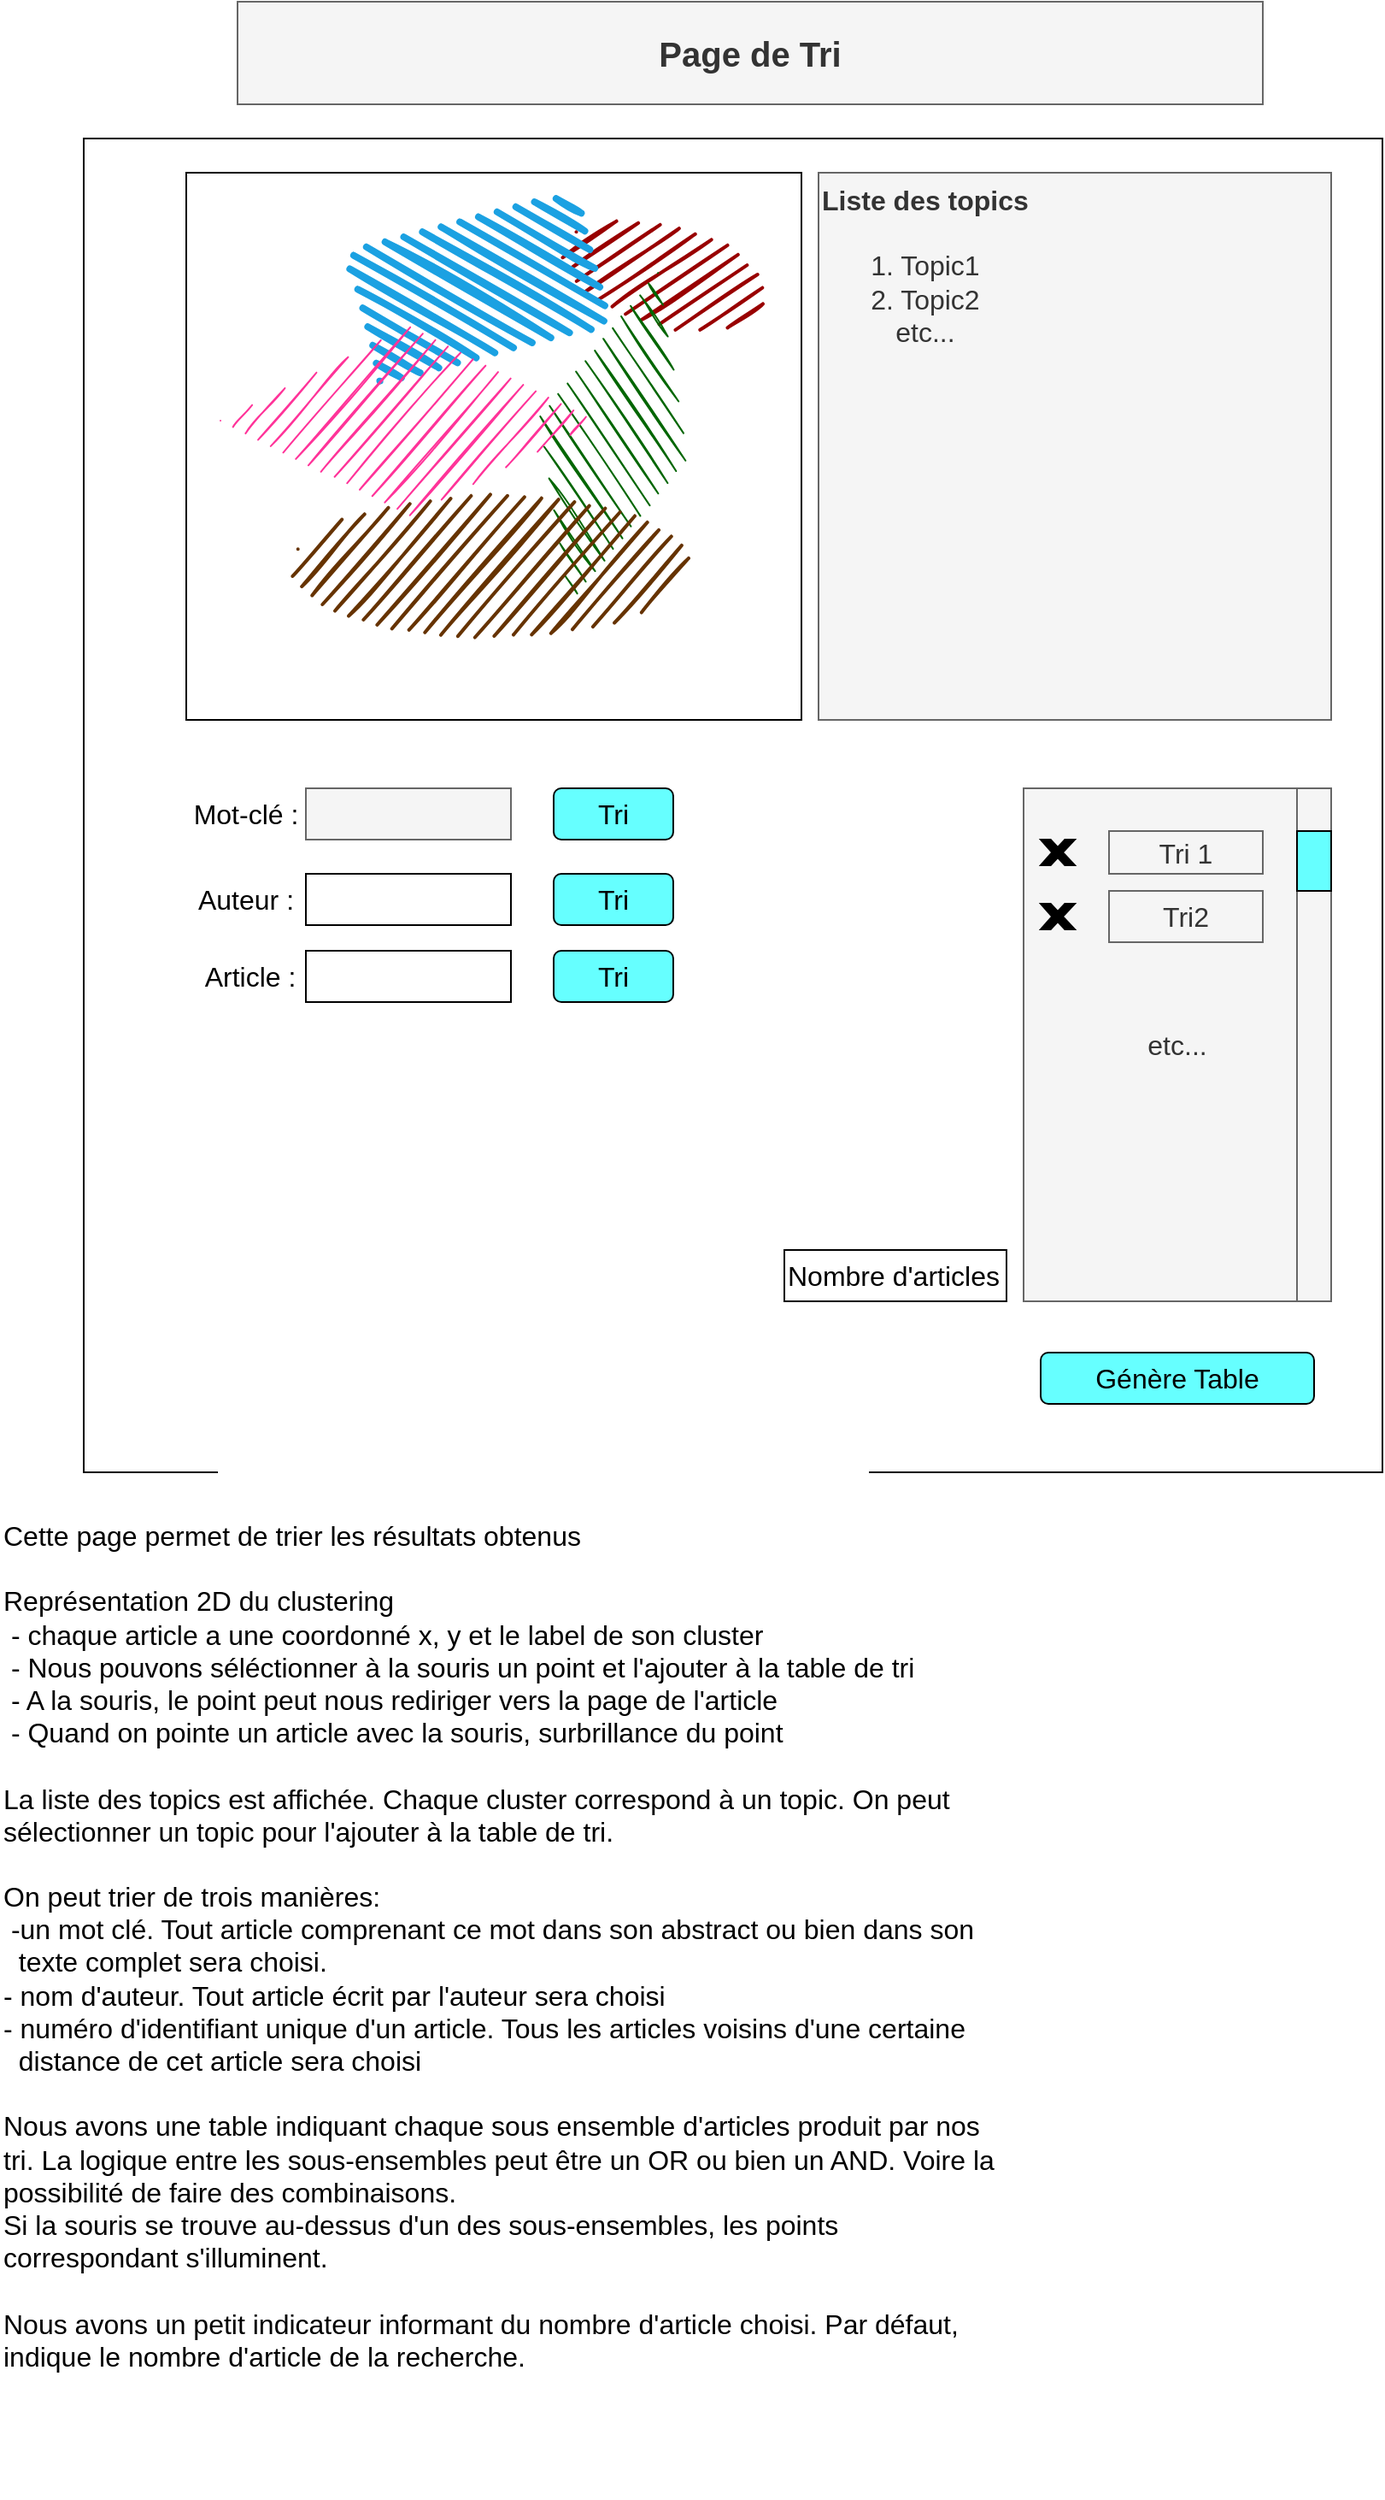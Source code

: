 <mxfile version="14.4.3" type="device"><diagram id="vS7Kd77JjUGckCG3jH8a" name="Page-1"><mxGraphModel dx="1350" dy="816" grid="1" gridSize="10" guides="1" tooltips="1" connect="1" arrows="1" fold="1" page="1" pageScale="1" pageWidth="827" pageHeight="1169" math="0" shadow="0"><root><mxCell id="0"/><mxCell id="1" parent="0"/><mxCell id="GjEJX6yZosan65xPukIv-1" value="" style="rounded=0;whiteSpace=wrap;html=1;" vertex="1" parent="1"><mxGeometry x="60" y="140" width="760" height="780" as="geometry"/></mxCell><mxCell id="gAx7uYqk_HFLWdj7IVEj-2" value="&lt;font style=&quot;font-size: 20px&quot;&gt;&lt;b&gt;Page de Tri&lt;/b&gt;&lt;/font&gt;" style="text;html=1;align=center;verticalAlign=middle;whiteSpace=wrap;rounded=0;fillColor=#f5f5f5;strokeColor=#666666;fontColor=#333333;" parent="1" vertex="1"><mxGeometry x="150" y="60" width="600" height="60" as="geometry"/></mxCell><mxCell id="gAx7uYqk_HFLWdj7IVEj-3" value="" style="rounded=0;whiteSpace=wrap;html=1;" parent="1" vertex="1"><mxGeometry x="120" y="160" width="360" height="320" as="geometry"/></mxCell><mxCell id="gAx7uYqk_HFLWdj7IVEj-4" value="" style="ellipse;whiteSpace=wrap;html=1;strokeWidth=2;fillWeight=2;hachureGap=8;fillColor=#990000;fillStyle=dots;sketch=1;strokeColor=none;rotation=15;" parent="1" vertex="1"><mxGeometry x="340" y="190" width="120" height="60" as="geometry"/></mxCell><mxCell id="gAx7uYqk_HFLWdj7IVEj-5" value="" style="rounded=1;whiteSpace=wrap;html=1;strokeWidth=2;fillWeight=4;hachureGap=8;hachureAngle=45;fillColor=#1ba1e2;sketch=1;fillStyle=dots;strokeColor=none;rotation=-15;" parent="1" vertex="1"><mxGeometry x="220" y="190" width="140" height="80" as="geometry"/></mxCell><mxCell id="gAx7uYqk_HFLWdj7IVEj-6" value="" style="rhombus;whiteSpace=wrap;html=1;strokeWidth=2;fillWeight=-1;hachureGap=8;fillStyle=dots;fillColor=#006600;sketch=1;strokeColor=none;rotation=105;" parent="1" vertex="1"><mxGeometry x="270" y="270" width="200" height="90" as="geometry"/></mxCell><mxCell id="gAx7uYqk_HFLWdj7IVEj-7" value="" style="rhombus;whiteSpace=wrap;html=1;strokeWidth=2;fillWeight=-1;hachureGap=8;fillStyle=dots;sketch=1;strokeColor=none;fillColor=#FF3399;" parent="1" vertex="1"><mxGeometry x="140" y="250" width="220" height="110" as="geometry"/></mxCell><mxCell id="gAx7uYqk_HFLWdj7IVEj-8" value="" style="ellipse;whiteSpace=wrap;html=1;strokeWidth=2;fillWeight=2;hachureGap=8;fillStyle=dots;sketch=1;strokeColor=none;fillColor=#663300;" parent="1" vertex="1"><mxGeometry x="184" y="350" width="230" height="80" as="geometry"/></mxCell><mxCell id="gAx7uYqk_HFLWdj7IVEj-9" value="&lt;div style=&quot;text-align: center&quot;&gt;&lt;b&gt;Liste des topics&lt;/b&gt;&lt;/div&gt;&lt;div style=&quot;text-align: center&quot;&gt;&lt;span&gt;&lt;br&gt;&lt;/span&gt;&lt;/div&gt;&lt;div style=&quot;text-align: center&quot;&gt;1. Topic1&lt;/div&gt;&lt;div style=&quot;text-align: center&quot;&gt;2. Topic2&lt;/div&gt;&lt;div style=&quot;text-align: center&quot;&gt;etc...&lt;/div&gt;" style="text;strokeColor=#666666;fillColor=#f5f5f5;html=1;whiteSpace=wrap;verticalAlign=top;overflow=hidden;fontColor=#333333;fontSize=16;" parent="1" vertex="1"><mxGeometry x="490" y="160" width="300" height="320" as="geometry"/></mxCell><mxCell id="gAx7uYqk_HFLWdj7IVEj-10" value="" style="rounded=0;whiteSpace=wrap;html=1;fontSize=16;fillColor=#f5f5f5;strokeColor=#666666;fontColor=#333333;" parent="1" vertex="1"><mxGeometry x="190" y="520" width="120" height="30" as="geometry"/></mxCell><mxCell id="gAx7uYqk_HFLWdj7IVEj-11" value="Mot-clé :" style="text;html=1;strokeColor=none;fillColor=none;align=center;verticalAlign=middle;whiteSpace=wrap;rounded=0;fontSize=16;" parent="1" vertex="1"><mxGeometry x="120" y="525" width="70" height="20" as="geometry"/></mxCell><mxCell id="gAx7uYqk_HFLWdj7IVEj-12" value="Tri" style="rounded=1;whiteSpace=wrap;html=1;fontSize=16;fillColor=#66FFFF;" parent="1" vertex="1"><mxGeometry x="335" y="520" width="70" height="30" as="geometry"/></mxCell><mxCell id="gAx7uYqk_HFLWdj7IVEj-13" value="etc..." style="rounded=0;whiteSpace=wrap;html=1;fillColor=#f5f5f5;fontSize=16;strokeColor=#666666;fontColor=#333333;" parent="1" vertex="1"><mxGeometry x="610" y="520" width="180" height="300" as="geometry"/></mxCell><mxCell id="gAx7uYqk_HFLWdj7IVEj-14" value="" style="rounded=0;whiteSpace=wrap;html=1;fillColor=#f5f5f5;fontSize=16;strokeColor=#666666;fontColor=#333333;" parent="1" vertex="1"><mxGeometry x="770" y="520" width="20" height="300" as="geometry"/></mxCell><mxCell id="gAx7uYqk_HFLWdj7IVEj-15" value="" style="rounded=0;whiteSpace=wrap;html=1;fillColor=#66FFFF;fontSize=16;" parent="1" vertex="1"><mxGeometry x="770" y="545" width="20" height="35" as="geometry"/></mxCell><mxCell id="gAx7uYqk_HFLWdj7IVEj-16" value="Tri 1" style="rounded=0;whiteSpace=wrap;html=1;fillColor=#f5f5f5;fontSize=16;strokeColor=#666666;fontColor=#333333;" parent="1" vertex="1"><mxGeometry x="660" y="545" width="90" height="25" as="geometry"/></mxCell><mxCell id="gAx7uYqk_HFLWdj7IVEj-17" value="Tri2" style="rounded=0;whiteSpace=wrap;html=1;fillColor=#f5f5f5;fontSize=16;strokeColor=#666666;fontColor=#333333;" parent="1" vertex="1"><mxGeometry x="660" y="580" width="90" height="30" as="geometry"/></mxCell><mxCell id="gAx7uYqk_HFLWdj7IVEj-18" value="" style="verticalLabelPosition=bottom;verticalAlign=top;html=1;shape=mxgraph.basic.x;fontSize=16;fillColor=#000000;" parent="1" vertex="1"><mxGeometry x="620" y="550" width="20" height="15" as="geometry"/></mxCell><mxCell id="gAx7uYqk_HFLWdj7IVEj-19" value="" style="verticalLabelPosition=bottom;verticalAlign=top;html=1;shape=mxgraph.basic.x;fontSize=16;fillColor=#000000;" parent="1" vertex="1"><mxGeometry x="620" y="587.5" width="20" height="15" as="geometry"/></mxCell><mxCell id="gAx7uYqk_HFLWdj7IVEj-20" value="Auteur :" style="text;html=1;strokeColor=none;fillColor=none;align=center;verticalAlign=middle;whiteSpace=wrap;rounded=0;fontSize=16;" parent="1" vertex="1"><mxGeometry x="120" y="575" width="70" height="20" as="geometry"/></mxCell><mxCell id="gAx7uYqk_HFLWdj7IVEj-21" value="" style="rounded=0;whiteSpace=wrap;html=1;fontSize=16;fillColor=#FFFFFF;" parent="1" vertex="1"><mxGeometry x="190" y="570" width="120" height="30" as="geometry"/></mxCell><mxCell id="gAx7uYqk_HFLWdj7IVEj-22" value="Tri" style="rounded=1;whiteSpace=wrap;html=1;fontSize=16;fillColor=#66FFFF;" parent="1" vertex="1"><mxGeometry x="335" y="570" width="70" height="30" as="geometry"/></mxCell><mxCell id="gAx7uYqk_HFLWdj7IVEj-23" value="&lt;font style=&quot;font-size: 16px ; font-weight: normal&quot;&gt;Article :&lt;/font&gt;" style="text;strokeColor=none;fillColor=none;html=1;fontSize=16;fontStyle=1;verticalAlign=middle;align=center;" parent="1" vertex="1"><mxGeometry x="120" y="610" width="74" height="40" as="geometry"/></mxCell><mxCell id="gAx7uYqk_HFLWdj7IVEj-24" value="" style="rounded=0;whiteSpace=wrap;html=1;fontSize=16;fillColor=#FFFFFF;" parent="1" vertex="1"><mxGeometry x="190" y="615" width="120" height="30" as="geometry"/></mxCell><mxCell id="gAx7uYqk_HFLWdj7IVEj-25" value="Tri" style="rounded=1;whiteSpace=wrap;html=1;fontSize=16;fillColor=#66FFFF;" parent="1" vertex="1"><mxGeometry x="335" y="615" width="70" height="30" as="geometry"/></mxCell><mxCell id="gAx7uYqk_HFLWdj7IVEj-26" value="Génère Table" style="rounded=1;whiteSpace=wrap;html=1;fontSize=16;fillColor=#66FFFF;" parent="1" vertex="1"><mxGeometry x="620" y="850" width="160" height="30" as="geometry"/></mxCell><mxCell id="gAx7uYqk_HFLWdj7IVEj-27" value="Cette page permet de trier les résultats obtenus&lt;br&gt;&lt;br&gt;Représentation 2D du clustering&lt;br&gt;&amp;nbsp;- chaque article a une coordonné x, y et le label de son cluster&lt;br&gt;&amp;nbsp;- Nous pouvons séléctionner à la souris un point et l'ajouter à la table de tri&lt;br&gt;&amp;nbsp;- A la souris, le point peut nous rediriger vers la page de l'article&lt;br&gt;&amp;nbsp;- Quand on pointe un article avec la souris, surbrillance du point&lt;br&gt;&lt;br&gt;La liste des topics est affichée. Chaque cluster correspond à un topic. On peut sélectionner un topic pour l'ajouter à la table de tri.&lt;br&gt;&lt;br&gt;On peut trier de trois manières:&lt;br&gt;&amp;nbsp;-un mot clé. Tout article comprenant ce mot dans son abstract ou bien dans son&amp;nbsp; &amp;nbsp; &amp;nbsp; texte complet sera choisi.&lt;br&gt;- nom d'auteur. Tout article écrit par l'auteur sera choisi&lt;br&gt;- numéro d'identifiant unique d'un article. Tous les articles voisins d'une certaine&amp;nbsp; &amp;nbsp; &amp;nbsp; &amp;nbsp; distance de cet article sera choisi&lt;br&gt;&lt;br&gt;Nous avons une table indiquant chaque sous ensemble d'articles produit par nos tri. La logique entre les sous-ensembles peut être un OR ou bien un AND. Voire la possibilité de faire des combinaisons.&lt;br&gt;Si la souris se trouve au-dessus d'un des sous-ensembles, les points correspondant s'illuminent.&lt;br&gt;&lt;br&gt;Nous avons un petit indicateur informant du nombre d'article choisi. Par défaut, indique le nombre d'article de la recherche." style="text;html=1;strokeColor=none;fillColor=none;align=left;verticalAlign=top;whiteSpace=wrap;rounded=0;fontSize=16;" parent="1" vertex="1"><mxGeometry x="11" y="941" width="590" height="579" as="geometry"/></mxCell><mxCell id="gAx7uYqk_HFLWdj7IVEj-28" value="Nombre d'articles" style="rounded=0;whiteSpace=wrap;html=1;fillColor=#FFFFFF;fontSize=16;align=left;" parent="1" vertex="1"><mxGeometry x="470" y="790" width="130" height="30" as="geometry"/></mxCell></root></mxGraphModel></diagram></mxfile>